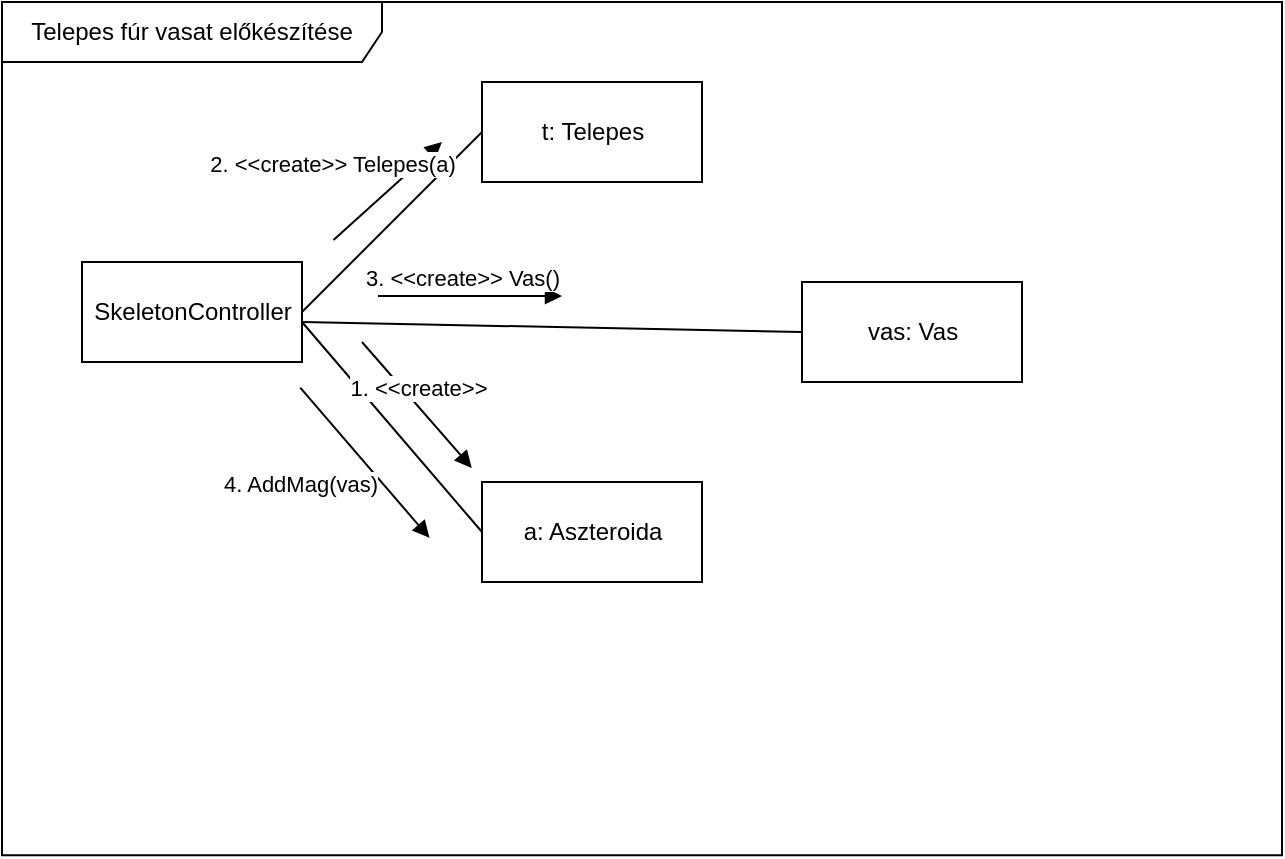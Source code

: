 <mxfile version="14.4.7" type="github" pages="4">
  <diagram name="vas" id="13e1069c-82ec-6db2-03f1-153e76fe0fe0">
    <mxGraphModel dx="1588" dy="530" grid="1" gridSize="10" guides="1" tooltips="1" connect="1" arrows="1" fold="1" page="1" pageScale="1" pageWidth="1100" pageHeight="850" background="#ffffff" math="0" shadow="0">
      <root>
        <mxCell id="0" />
        <mxCell id="1" parent="0" />
        <mxCell id="CrDE_HKF1igJwcs6KLZx-3" value="Telepes fúr vasat előkészítése" style="shape=umlFrame;whiteSpace=wrap;html=1;width=190;height=30;" vertex="1" parent="1">
          <mxGeometry x="110" y="210" width="640" height="426.67" as="geometry" />
        </mxCell>
        <mxCell id="CrDE_HKF1igJwcs6KLZx-2" value="SkeletonController" style="html=1;" vertex="1" parent="1">
          <mxGeometry x="150" y="340" width="110" height="50" as="geometry" />
        </mxCell>
        <mxCell id="CrDE_HKF1igJwcs6KLZx-4" value="t: Telepes" style="html=1;" vertex="1" parent="1">
          <mxGeometry x="350" y="250" width="110" height="50" as="geometry" />
        </mxCell>
        <mxCell id="CrDE_HKF1igJwcs6KLZx-5" value="a: Aszteroida" style="html=1;" vertex="1" parent="1">
          <mxGeometry x="350" y="450" width="110" height="50" as="geometry" />
        </mxCell>
        <mxCell id="CrDE_HKF1igJwcs6KLZx-6" value="vas: Vas" style="html=1;" vertex="1" parent="1">
          <mxGeometry x="510" y="350" width="110" height="50" as="geometry" />
        </mxCell>
        <mxCell id="CrDE_HKF1igJwcs6KLZx-9" value="" style="endArrow=none;html=1;exitX=1;exitY=0.5;exitDx=0;exitDy=0;entryX=0;entryY=0.5;entryDx=0;entryDy=0;" edge="1" parent="1" source="CrDE_HKF1igJwcs6KLZx-2" target="CrDE_HKF1igJwcs6KLZx-4">
          <mxGeometry width="50" height="50" relative="1" as="geometry">
            <mxPoint x="490" y="420" as="sourcePoint" />
            <mxPoint x="540" y="370" as="targetPoint" />
          </mxGeometry>
        </mxCell>
        <mxCell id="CrDE_HKF1igJwcs6KLZx-10" value="2. &amp;lt;&amp;lt;create&amp;gt;&amp;gt; Telepes(a)" style="html=1;verticalAlign=bottom;endArrow=block;exitX=0.259;exitY=0.279;exitDx=0;exitDy=0;exitPerimeter=0;" edge="1" parent="1" source="CrDE_HKF1igJwcs6KLZx-3">
          <mxGeometry x="-0.467" y="22" width="80" relative="1" as="geometry">
            <mxPoint x="270" y="320" as="sourcePoint" />
            <mxPoint x="330" y="280" as="targetPoint" />
            <mxPoint as="offset" />
          </mxGeometry>
        </mxCell>
        <mxCell id="CrDE_HKF1igJwcs6KLZx-12" value="" style="endArrow=none;html=1;entryX=0;entryY=0.5;entryDx=0;entryDy=0;" edge="1" parent="1" target="CrDE_HKF1igJwcs6KLZx-5">
          <mxGeometry width="50" height="50" relative="1" as="geometry">
            <mxPoint x="260" y="370" as="sourcePoint" />
            <mxPoint x="600" y="390" as="targetPoint" />
          </mxGeometry>
        </mxCell>
        <mxCell id="CrDE_HKF1igJwcs6KLZx-15" value="1. &amp;lt;&amp;lt;create&amp;gt;&amp;gt;" style="html=1;verticalAlign=bottom;endArrow=block;entryX=0.367;entryY=0.546;entryDx=0;entryDy=0;entryPerimeter=0;" edge="1" parent="1" target="CrDE_HKF1igJwcs6KLZx-3">
          <mxGeometry width="80" relative="1" as="geometry">
            <mxPoint x="290" y="380" as="sourcePoint" />
            <mxPoint x="370" y="380" as="targetPoint" />
            <mxPoint as="offset" />
          </mxGeometry>
        </mxCell>
        <mxCell id="CrDE_HKF1igJwcs6KLZx-20" value="" style="endArrow=none;html=1;entryX=0;entryY=0.5;entryDx=0;entryDy=0;" edge="1" parent="1" target="CrDE_HKF1igJwcs6KLZx-6">
          <mxGeometry width="50" height="50" relative="1" as="geometry">
            <mxPoint x="260" y="370" as="sourcePoint" />
            <mxPoint x="500" y="410" as="targetPoint" />
          </mxGeometry>
        </mxCell>
        <mxCell id="CrDE_HKF1igJwcs6KLZx-21" value="3. &amp;lt;&amp;lt;create&amp;gt;&amp;gt; Vas()" style="html=1;verticalAlign=bottom;endArrow=block;" edge="1" parent="1">
          <mxGeometry x="-0.087" width="80" relative="1" as="geometry">
            <mxPoint x="298" y="357" as="sourcePoint" />
            <mxPoint x="390" y="357" as="targetPoint" />
            <mxPoint as="offset" />
          </mxGeometry>
        </mxCell>
        <mxCell id="CrDE_HKF1igJwcs6KLZx-23" value="4. AddMag(vas)" style="html=1;verticalAlign=bottom;endArrow=block;exitX=0.233;exitY=0.452;exitDx=0;exitDy=0;exitPerimeter=0;entryX=0.334;entryY=0.628;entryDx=0;entryDy=0;entryPerimeter=0;" edge="1" parent="1" source="CrDE_HKF1igJwcs6KLZx-3" target="CrDE_HKF1igJwcs6KLZx-3">
          <mxGeometry x="-0.126" y="-37" width="80" relative="1" as="geometry">
            <mxPoint x="490" y="380" as="sourcePoint" />
            <mxPoint x="560" y="330" as="targetPoint" />
            <mxPoint as="offset" />
          </mxGeometry>
        </mxCell>
      </root>
    </mxGraphModel>
  </diagram>
  <diagram id="hEZUABEg-rENolsBnNcB" name="vizjeg">
    <mxGraphModel dx="1315" dy="439" grid="1" gridSize="10" guides="1" tooltips="1" connect="1" arrows="1" fold="1" page="1" pageScale="1" pageWidth="1169" pageHeight="827" math="0" shadow="0">
      <root>
        <mxCell id="dut3-IT22sQD79QXI1fX-0" />
        <mxCell id="dut3-IT22sQD79QXI1fX-1" parent="dut3-IT22sQD79QXI1fX-0" />
        <mxCell id="-9ideDR4PiwxzPZpXDLq-0" value="Telepes fúr vizjeget előkészítése" style="shape=umlFrame;whiteSpace=wrap;html=1;width=190;height=30;" vertex="1" parent="dut3-IT22sQD79QXI1fX-1">
          <mxGeometry x="110" y="210" width="640" height="426.67" as="geometry" />
        </mxCell>
        <mxCell id="-9ideDR4PiwxzPZpXDLq-1" value="SkeletonController" style="html=1;" vertex="1" parent="dut3-IT22sQD79QXI1fX-1">
          <mxGeometry x="150" y="340" width="110" height="50" as="geometry" />
        </mxCell>
        <mxCell id="-9ideDR4PiwxzPZpXDLq-2" value="t: Telepes" style="html=1;" vertex="1" parent="dut3-IT22sQD79QXI1fX-1">
          <mxGeometry x="350" y="250" width="110" height="50" as="geometry" />
        </mxCell>
        <mxCell id="-9ideDR4PiwxzPZpXDLq-3" value="a: Aszteroida" style="html=1;" vertex="1" parent="dut3-IT22sQD79QXI1fX-1">
          <mxGeometry x="350" y="450" width="110" height="50" as="geometry" />
        </mxCell>
        <mxCell id="-9ideDR4PiwxzPZpXDLq-4" value="v: Vizjeg" style="html=1;" vertex="1" parent="dut3-IT22sQD79QXI1fX-1">
          <mxGeometry x="510" y="350" width="110" height="50" as="geometry" />
        </mxCell>
        <mxCell id="-9ideDR4PiwxzPZpXDLq-5" value="" style="endArrow=none;html=1;exitX=1;exitY=0.5;exitDx=0;exitDy=0;entryX=0;entryY=0.5;entryDx=0;entryDy=0;" edge="1" parent="dut3-IT22sQD79QXI1fX-1" source="-9ideDR4PiwxzPZpXDLq-1" target="-9ideDR4PiwxzPZpXDLq-2">
          <mxGeometry width="50" height="50" relative="1" as="geometry">
            <mxPoint x="490" y="420" as="sourcePoint" />
            <mxPoint x="540" y="370" as="targetPoint" />
          </mxGeometry>
        </mxCell>
        <mxCell id="-9ideDR4PiwxzPZpXDLq-6" value="2. &amp;lt;&amp;lt;create&amp;gt;&amp;gt; Telepes(a)" style="html=1;verticalAlign=bottom;endArrow=block;exitX=0.259;exitY=0.279;exitDx=0;exitDy=0;exitPerimeter=0;" edge="1" parent="dut3-IT22sQD79QXI1fX-1" source="-9ideDR4PiwxzPZpXDLq-0">
          <mxGeometry x="-0.467" y="22" width="80" relative="1" as="geometry">
            <mxPoint x="270" y="320" as="sourcePoint" />
            <mxPoint x="330" y="280" as="targetPoint" />
            <mxPoint as="offset" />
          </mxGeometry>
        </mxCell>
        <mxCell id="-9ideDR4PiwxzPZpXDLq-7" value="" style="endArrow=none;html=1;entryX=0;entryY=0.5;entryDx=0;entryDy=0;" edge="1" parent="dut3-IT22sQD79QXI1fX-1" target="-9ideDR4PiwxzPZpXDLq-3">
          <mxGeometry width="50" height="50" relative="1" as="geometry">
            <mxPoint x="260" y="370" as="sourcePoint" />
            <mxPoint x="600" y="390" as="targetPoint" />
          </mxGeometry>
        </mxCell>
        <mxCell id="-9ideDR4PiwxzPZpXDLq-8" value="1. &amp;lt;&amp;lt;create&amp;gt;&amp;gt;" style="html=1;verticalAlign=bottom;endArrow=block;entryX=0.367;entryY=0.546;entryDx=0;entryDy=0;entryPerimeter=0;" edge="1" parent="dut3-IT22sQD79QXI1fX-1" target="-9ideDR4PiwxzPZpXDLq-0">
          <mxGeometry width="80" relative="1" as="geometry">
            <mxPoint x="290" y="380" as="sourcePoint" />
            <mxPoint x="370" y="380" as="targetPoint" />
            <mxPoint as="offset" />
          </mxGeometry>
        </mxCell>
        <mxCell id="-9ideDR4PiwxzPZpXDLq-9" value="" style="endArrow=none;html=1;entryX=0.5;entryY=1;entryDx=0;entryDy=0;" edge="1" parent="dut3-IT22sQD79QXI1fX-1" source="-9ideDR4PiwxzPZpXDLq-3" target="-9ideDR4PiwxzPZpXDLq-2">
          <mxGeometry width="50" height="50" relative="1" as="geometry">
            <mxPoint x="450" y="460" as="sourcePoint" />
            <mxPoint x="500" y="410" as="targetPoint" />
          </mxGeometry>
        </mxCell>
        <mxCell id="-9ideDR4PiwxzPZpXDLq-10" value="" style="endArrow=none;html=1;entryX=0;entryY=0.5;entryDx=0;entryDy=0;" edge="1" parent="dut3-IT22sQD79QXI1fX-1" target="-9ideDR4PiwxzPZpXDLq-4">
          <mxGeometry width="50" height="50" relative="1" as="geometry">
            <mxPoint x="260" y="370" as="sourcePoint" />
            <mxPoint x="500" y="410" as="targetPoint" />
          </mxGeometry>
        </mxCell>
        <mxCell id="-9ideDR4PiwxzPZpXDLq-11" value="3. &amp;lt;&amp;lt;create&amp;gt;&amp;gt; Vizjeg()" style="html=1;verticalAlign=bottom;endArrow=block;" edge="1" parent="dut3-IT22sQD79QXI1fX-1">
          <mxGeometry x="-0.087" width="80" relative="1" as="geometry">
            <mxPoint x="298" y="357" as="sourcePoint" />
            <mxPoint x="390" y="357" as="targetPoint" />
            <mxPoint as="offset" />
          </mxGeometry>
        </mxCell>
        <mxCell id="-9ideDR4PiwxzPZpXDLq-12" value="" style="endArrow=none;html=1;exitX=1;exitY=0.5;exitDx=0;exitDy=0;entryX=0.5;entryY=1;entryDx=0;entryDy=0;" edge="1" parent="dut3-IT22sQD79QXI1fX-1" source="-9ideDR4PiwxzPZpXDLq-3" target="-9ideDR4PiwxzPZpXDLq-4">
          <mxGeometry width="50" height="50" relative="1" as="geometry">
            <mxPoint x="430" y="450" as="sourcePoint" />
            <mxPoint x="480" y="400" as="targetPoint" />
          </mxGeometry>
        </mxCell>
        <mxCell id="-9ideDR4PiwxzPZpXDLq-13" value="4. AddMag(v)" style="html=1;verticalAlign=bottom;endArrow=block;exitX=0.62;exitY=0.469;exitDx=0;exitDy=0;exitPerimeter=0;entryX=0.575;entryY=0.555;entryDx=0;entryDy=0;entryPerimeter=0;" edge="1" parent="dut3-IT22sQD79QXI1fX-1" source="-9ideDR4PiwxzPZpXDLq-0" target="-9ideDR4PiwxzPZpXDLq-0">
          <mxGeometry x="0.433" y="-10" width="80" relative="1" as="geometry">
            <mxPoint x="490" y="380" as="sourcePoint" />
            <mxPoint x="560" y="330" as="targetPoint" />
            <mxPoint as="offset" />
          </mxGeometry>
        </mxCell>
      </root>
    </mxGraphModel>
  </diagram>
  <diagram id="FYv3MKCWL-qNgH1D19am" name="urán">
    <mxGraphModel dx="2708" dy="905" grid="1" gridSize="10" guides="1" tooltips="1" connect="1" arrows="1" fold="1" page="1" pageScale="1" pageWidth="1169" pageHeight="827" math="0" shadow="0">
      <root>
        <mxCell id="UbUVf3tUZVyKWVPY-kLq-0" />
        <mxCell id="UbUVf3tUZVyKWVPY-kLq-1" parent="UbUVf3tUZVyKWVPY-kLq-0" />
        <mxCell id="3x8LCc4OhnEzoVDtnm9v-0" value="Telepes fúr uránt előkészítése" style="shape=umlFrame;whiteSpace=wrap;html=1;width=190;height=30;" vertex="1" parent="UbUVf3tUZVyKWVPY-kLq-1">
          <mxGeometry x="110" y="90" width="640" height="710" as="geometry" />
        </mxCell>
        <mxCell id="3x8LCc4OhnEzoVDtnm9v-1" value="SkeletonController" style="html=1;" vertex="1" parent="UbUVf3tUZVyKWVPY-kLq-1">
          <mxGeometry x="130" y="340" width="110" height="50" as="geometry" />
        </mxCell>
        <mxCell id="3x8LCc4OhnEzoVDtnm9v-2" value="t: Telepes" style="html=1;" vertex="1" parent="UbUVf3tUZVyKWVPY-kLq-1">
          <mxGeometry x="380" y="260" width="110" height="50" as="geometry" />
        </mxCell>
        <mxCell id="3x8LCc4OhnEzoVDtnm9v-3" value="a: Aszteroida" style="html=1;" vertex="1" parent="UbUVf3tUZVyKWVPY-kLq-1">
          <mxGeometry x="460" y="450" width="110" height="50" as="geometry" />
        </mxCell>
        <mxCell id="3x8LCc4OhnEzoVDtnm9v-4" value="u: Uran" style="html=1;" vertex="1" parent="UbUVf3tUZVyKWVPY-kLq-1">
          <mxGeometry x="630" y="350" width="110" height="50" as="geometry" />
        </mxCell>
        <mxCell id="3x8LCc4OhnEzoVDtnm9v-5" value="" style="endArrow=none;html=1;exitX=1;exitY=0.5;exitDx=0;exitDy=0;entryX=0;entryY=0.5;entryDx=0;entryDy=0;" edge="1" parent="UbUVf3tUZVyKWVPY-kLq-1" source="3x8LCc4OhnEzoVDtnm9v-1" target="3x8LCc4OhnEzoVDtnm9v-2">
          <mxGeometry width="50" height="50" relative="1" as="geometry">
            <mxPoint x="490" y="420" as="sourcePoint" />
            <mxPoint x="540" y="370" as="targetPoint" />
          </mxGeometry>
        </mxCell>
        <mxCell id="3x8LCc4OhnEzoVDtnm9v-6" value="2. &amp;lt;&amp;lt;create&amp;gt;&amp;gt; Telepes(a)" style="html=1;verticalAlign=bottom;endArrow=block;entryX=0.405;entryY=0.304;entryDx=0;entryDy=0;entryPerimeter=0;exitX=0.291;exitY=0.362;exitDx=0;exitDy=0;exitPerimeter=0;" edge="1" parent="UbUVf3tUZVyKWVPY-kLq-1" source="3x8LCc4OhnEzoVDtnm9v-0" target="3x8LCc4OhnEzoVDtnm9v-0">
          <mxGeometry x="-0.216" y="-10" width="80" relative="1" as="geometry">
            <mxPoint x="270" y="330" as="sourcePoint" />
            <mxPoint x="330" y="280" as="targetPoint" />
            <mxPoint as="offset" />
          </mxGeometry>
        </mxCell>
        <mxCell id="3x8LCc4OhnEzoVDtnm9v-7" value="" style="endArrow=none;html=1;entryX=0;entryY=0.5;entryDx=0;entryDy=0;" edge="1" parent="UbUVf3tUZVyKWVPY-kLq-1" target="3x8LCc4OhnEzoVDtnm9v-3">
          <mxGeometry width="50" height="50" relative="1" as="geometry">
            <mxPoint x="240" y="370" as="sourcePoint" />
            <mxPoint x="600" y="390" as="targetPoint" />
          </mxGeometry>
        </mxCell>
        <mxCell id="3x8LCc4OhnEzoVDtnm9v-8" value="1. &amp;lt;&amp;lt;create&amp;gt;&amp;gt;" style="html=1;verticalAlign=bottom;endArrow=block;exitX=0.259;exitY=0.421;exitDx=0;exitDy=0;exitPerimeter=0;" edge="1" parent="UbUVf3tUZVyKWVPY-kLq-1" source="3x8LCc4OhnEzoVDtnm9v-0">
          <mxGeometry width="80" relative="1" as="geometry">
            <mxPoint x="290" y="380" as="sourcePoint" />
            <mxPoint x="345" y="450" as="targetPoint" />
            <mxPoint as="offset" />
          </mxGeometry>
        </mxCell>
        <mxCell id="3x8LCc4OhnEzoVDtnm9v-9" value="" style="endArrow=none;html=1;entryX=0.5;entryY=1;entryDx=0;entryDy=0;" edge="1" parent="UbUVf3tUZVyKWVPY-kLq-1" source="3x8LCc4OhnEzoVDtnm9v-3" target="3x8LCc4OhnEzoVDtnm9v-2">
          <mxGeometry width="50" height="50" relative="1" as="geometry">
            <mxPoint x="450" y="460" as="sourcePoint" />
            <mxPoint x="500" y="410" as="targetPoint" />
          </mxGeometry>
        </mxCell>
        <mxCell id="3x8LCc4OhnEzoVDtnm9v-10" value="" style="endArrow=none;html=1;entryX=0;entryY=0.5;entryDx=0;entryDy=0;" edge="1" parent="UbUVf3tUZVyKWVPY-kLq-1" target="3x8LCc4OhnEzoVDtnm9v-4">
          <mxGeometry width="50" height="50" relative="1" as="geometry">
            <mxPoint x="240" y="370" as="sourcePoint" />
            <mxPoint x="500" y="410" as="targetPoint" />
          </mxGeometry>
        </mxCell>
        <mxCell id="3x8LCc4OhnEzoVDtnm9v-11" value="3. &amp;lt;&amp;lt;create&amp;gt;&amp;gt; Uran(a)" style="html=1;verticalAlign=bottom;endArrow=block;exitX=0.319;exitY=0.41;exitDx=0;exitDy=0;exitPerimeter=0;" edge="1" parent="UbUVf3tUZVyKWVPY-kLq-1" source="3x8LCc4OhnEzoVDtnm9v-0">
          <mxGeometry x="0.264" y="-19" width="80" relative="1" as="geometry">
            <mxPoint x="480" y="359" as="sourcePoint" />
            <mxPoint x="450" y="381" as="targetPoint" />
            <mxPoint as="offset" />
          </mxGeometry>
        </mxCell>
        <mxCell id="3x8LCc4OhnEzoVDtnm9v-12" value="" style="endArrow=none;html=1;exitX=1;exitY=0.5;exitDx=0;exitDy=0;entryX=0.5;entryY=1;entryDx=0;entryDy=0;" edge="1" parent="UbUVf3tUZVyKWVPY-kLq-1" source="3x8LCc4OhnEzoVDtnm9v-3" target="3x8LCc4OhnEzoVDtnm9v-4">
          <mxGeometry width="50" height="50" relative="1" as="geometry">
            <mxPoint x="430" y="450" as="sourcePoint" />
            <mxPoint x="480" y="400" as="targetPoint" />
          </mxGeometry>
        </mxCell>
        <mxCell id="3x8LCc4OhnEzoVDtnm9v-13" value="4. AddMag(u)" style="html=1;verticalAlign=bottom;endArrow=block;entryX=0.727;entryY=0.492;entryDx=0;entryDy=0;entryPerimeter=0;exitX=0.784;exitY=0.446;exitDx=0;exitDy=0;exitPerimeter=0;" edge="1" parent="UbUVf3tUZVyKWVPY-kLq-1" source="3x8LCc4OhnEzoVDtnm9v-0" target="3x8LCc4OhnEzoVDtnm9v-0">
          <mxGeometry x="-0.006" y="10" width="80" relative="1" as="geometry">
            <mxPoint x="512" y="410" as="sourcePoint" />
            <mxPoint x="560" y="330" as="targetPoint" />
            <mxPoint x="-1" as="offset" />
          </mxGeometry>
        </mxCell>
        <mxCell id="-1Ek3PY9c8zeZ4KFaAeM-0" value="r: Robot" style="html=1;" vertex="1" parent="UbUVf3tUZVyKWVPY-kLq-1">
          <mxGeometry x="470" y="120" width="110" height="50" as="geometry" />
        </mxCell>
        <mxCell id="-1Ek3PY9c8zeZ4KFaAeM-1" value="szomsz1: Aszteroida" style="rounded=0;whiteSpace=wrap;html=1;" vertex="1" parent="UbUVf3tUZVyKWVPY-kLq-1">
          <mxGeometry x="340" y="540" width="120" height="60" as="geometry" />
        </mxCell>
        <mxCell id="-1Ek3PY9c8zeZ4KFaAeM-2" value="szomsz2: Teleportkapu" style="rounded=0;whiteSpace=wrap;html=1;" vertex="1" parent="UbUVf3tUZVyKWVPY-kLq-1">
          <mxGeometry x="330" y="690" width="120" height="60" as="geometry" />
        </mxCell>
        <mxCell id="-1Ek3PY9c8zeZ4KFaAeM-3" value="" style="endArrow=none;html=1;entryX=0;entryY=0.5;entryDx=0;entryDy=0;exitX=1;exitY=0.5;exitDx=0;exitDy=0;" edge="1" parent="UbUVf3tUZVyKWVPY-kLq-1" source="3x8LCc4OhnEzoVDtnm9v-1" target="-1Ek3PY9c8zeZ4KFaAeM-1">
          <mxGeometry width="50" height="50" relative="1" as="geometry">
            <mxPoint x="260" y="370" as="sourcePoint" />
            <mxPoint x="540" y="460" as="targetPoint" />
          </mxGeometry>
        </mxCell>
        <mxCell id="-1Ek3PY9c8zeZ4KFaAeM-4" value="" style="endArrow=none;html=1;exitX=1;exitY=0.5;exitDx=0;exitDy=0;entryX=0;entryY=0.75;entryDx=0;entryDy=0;" edge="1" parent="UbUVf3tUZVyKWVPY-kLq-1" source="3x8LCc4OhnEzoVDtnm9v-1" target="-1Ek3PY9c8zeZ4KFaAeM-2">
          <mxGeometry width="50" height="50" relative="1" as="geometry">
            <mxPoint x="490" y="510" as="sourcePoint" />
            <mxPoint x="540" y="460" as="targetPoint" />
          </mxGeometry>
        </mxCell>
        <mxCell id="-1Ek3PY9c8zeZ4KFaAeM-5" value="6. &amp;lt;&amp;lt;create&amp;gt;&amp;gt;" style="html=1;verticalAlign=bottom;endArrow=block;entryX=0.348;entryY=0.607;entryDx=0;entryDy=0;entryPerimeter=0;" edge="1" parent="UbUVf3tUZVyKWVPY-kLq-1" target="3x8LCc4OhnEzoVDtnm9v-0">
          <mxGeometry width="80" relative="1" as="geometry">
            <mxPoint x="290" y="450.0" as="sourcePoint" />
            <mxPoint x="345" y="520" as="targetPoint" />
            <mxPoint as="offset" />
          </mxGeometry>
        </mxCell>
        <mxCell id="-1Ek3PY9c8zeZ4KFaAeM-6" value="7. &amp;lt;&amp;lt;create&amp;gt;&amp;gt;" style="html=1;verticalAlign=bottom;endArrow=block;entryX=0.269;entryY=0.706;entryDx=0;entryDy=0;entryPerimeter=0;" edge="1" parent="UbUVf3tUZVyKWVPY-kLq-1" target="3x8LCc4OhnEzoVDtnm9v-0">
          <mxGeometry x="-0.217" y="-34" width="80" relative="1" as="geometry">
            <mxPoint x="250" y="490" as="sourcePoint" />
            <mxPoint x="305" y="560" as="targetPoint" />
            <mxPoint as="offset" />
          </mxGeometry>
        </mxCell>
        <mxCell id="-1Ek3PY9c8zeZ4KFaAeM-7" value="" style="endArrow=none;html=1;exitX=1;exitY=0.5;exitDx=0;exitDy=0;entryX=0;entryY=0.25;entryDx=0;entryDy=0;" edge="1" parent="UbUVf3tUZVyKWVPY-kLq-1" source="3x8LCc4OhnEzoVDtnm9v-1" target="-1Ek3PY9c8zeZ4KFaAeM-0">
          <mxGeometry width="50" height="50" relative="1" as="geometry">
            <mxPoint x="440" y="460" as="sourcePoint" />
            <mxPoint x="490" y="410" as="targetPoint" />
          </mxGeometry>
        </mxCell>
        <mxCell id="-1Ek3PY9c8zeZ4KFaAeM-8" value="5. &amp;lt;&amp;lt;create&amp;gt;&amp;gt; Robot(a)" style="html=1;verticalAlign=bottom;endArrow=block;exitX=0.348;exitY=0.2;exitDx=0;exitDy=0;exitPerimeter=0;entryX=0.489;entryY=0.086;entryDx=0;entryDy=0;entryPerimeter=0;" edge="1" parent="UbUVf3tUZVyKWVPY-kLq-1" source="3x8LCc4OhnEzoVDtnm9v-0" target="3x8LCc4OhnEzoVDtnm9v-0">
          <mxGeometry x="-0.467" y="22" width="80" relative="1" as="geometry">
            <mxPoint x="280" y="340" as="sourcePoint" />
            <mxPoint x="340" y="290" as="targetPoint" />
            <mxPoint as="offset" />
          </mxGeometry>
        </mxCell>
        <mxCell id="-1Ek3PY9c8zeZ4KFaAeM-10" value="" style="endArrow=none;html=1;entryX=0.5;entryY=1;entryDx=0;entryDy=0;exitX=0.6;exitY=-0.04;exitDx=0;exitDy=0;exitPerimeter=0;" edge="1" parent="UbUVf3tUZVyKWVPY-kLq-1" source="3x8LCc4OhnEzoVDtnm9v-3" target="-1Ek3PY9c8zeZ4KFaAeM-0">
          <mxGeometry width="50" height="50" relative="1" as="geometry">
            <mxPoint x="440" y="460" as="sourcePoint" />
            <mxPoint x="490" y="410" as="targetPoint" />
          </mxGeometry>
        </mxCell>
        <mxCell id="-1Ek3PY9c8zeZ4KFaAeM-11" value="" style="endArrow=none;html=1;exitX=0.5;exitY=0;exitDx=0;exitDy=0;entryX=0.25;entryY=1;entryDx=0;entryDy=0;" edge="1" parent="UbUVf3tUZVyKWVPY-kLq-1" source="-1Ek3PY9c8zeZ4KFaAeM-1" target="3x8LCc4OhnEzoVDtnm9v-3">
          <mxGeometry width="50" height="50" relative="1" as="geometry">
            <mxPoint x="440" y="460" as="sourcePoint" />
            <mxPoint x="490" y="410" as="targetPoint" />
          </mxGeometry>
        </mxCell>
        <mxCell id="-1Ek3PY9c8zeZ4KFaAeM-12" value="" style="endArrow=none;html=1;exitX=1;exitY=0.5;exitDx=0;exitDy=0;entryX=0.5;entryY=1;entryDx=0;entryDy=0;" edge="1" parent="UbUVf3tUZVyKWVPY-kLq-1" source="-1Ek3PY9c8zeZ4KFaAeM-2" target="3x8LCc4OhnEzoVDtnm9v-3">
          <mxGeometry width="50" height="50" relative="1" as="geometry">
            <mxPoint x="440" y="460" as="sourcePoint" />
            <mxPoint x="490" y="410" as="targetPoint" />
          </mxGeometry>
        </mxCell>
        <mxCell id="-1Ek3PY9c8zeZ4KFaAeM-13" value="" style="endArrow=classic;html=1;entryX=0.522;entryY=0.572;entryDx=0;entryDy=0;entryPerimeter=0;" edge="1" parent="UbUVf3tUZVyKWVPY-kLq-1" target="3x8LCc4OhnEzoVDtnm9v-0">
          <mxGeometry width="50" height="50" relative="1" as="geometry">
            <mxPoint x="380" y="530" as="sourcePoint" />
            <mxPoint x="430" y="480" as="targetPoint" />
          </mxGeometry>
        </mxCell>
        <mxCell id="-1Ek3PY9c8zeZ4KFaAeM-14" value="&lt;font style=&quot;font-size: 10px&quot;&gt;7. AddSzomszed(somsz1)&amp;nbsp;&lt;/font&gt;" style="edgeLabel;html=1;align=center;verticalAlign=middle;resizable=0;points=[];rotation=-30;" vertex="1" connectable="0" parent="-1Ek3PY9c8zeZ4KFaAeM-13">
          <mxGeometry x="-0.369" y="3" relative="1" as="geometry">
            <mxPoint x="1.28" y="-16.71" as="offset" />
          </mxGeometry>
        </mxCell>
        <mxCell id="-1Ek3PY9c8zeZ4KFaAeM-15" value="" style="endArrow=classic;html=1;entryX=0.53;entryY=0.625;entryDx=0;entryDy=0;entryPerimeter=0;exitX=0.602;exitY=0.593;exitDx=0;exitDy=0;exitPerimeter=0;" edge="1" parent="UbUVf3tUZVyKWVPY-kLq-1" source="3x8LCc4OhnEzoVDtnm9v-0" target="3x8LCc4OhnEzoVDtnm9v-0">
          <mxGeometry width="50" height="50" relative="1" as="geometry">
            <mxPoint x="390" y="540" as="sourcePoint" />
            <mxPoint x="454.08" y="506.12" as="targetPoint" />
          </mxGeometry>
        </mxCell>
        <mxCell id="-1Ek3PY9c8zeZ4KFaAeM-16" value="&lt;font style=&quot;font-size: 6px&quot;&gt;8. AddSzomszed(a)&amp;nbsp;&lt;/font&gt;" style="edgeLabel;html=1;align=center;verticalAlign=middle;resizable=0;points=[];rotation=-30;" vertex="1" connectable="0" parent="-1Ek3PY9c8zeZ4KFaAeM-15">
          <mxGeometry x="-0.369" y="3" relative="1" as="geometry">
            <mxPoint x="8.24" y="8.96" as="offset" />
          </mxGeometry>
        </mxCell>
        <mxCell id="-1Ek3PY9c8zeZ4KFaAeM-17" value="" style="endArrow=classic;html=1;entryX=0.603;entryY=0.646;entryDx=0;entryDy=0;entryPerimeter=0;exitX=0.548;exitY=0.793;exitDx=0;exitDy=0;exitPerimeter=0;" edge="1" parent="UbUVf3tUZVyKWVPY-kLq-1" source="3x8LCc4OhnEzoVDtnm9v-0" target="3x8LCc4OhnEzoVDtnm9v-0">
          <mxGeometry width="50" height="50" relative="1" as="geometry">
            <mxPoint x="454.16" y="648.06" as="sourcePoint" />
            <mxPoint x="490.0" y="547.95" as="targetPoint" />
          </mxGeometry>
        </mxCell>
        <mxCell id="-1Ek3PY9c8zeZ4KFaAeM-18" value="&lt;font style=&quot;font-size: 10px&quot;&gt;9. AddSzomszed(somsz2)&amp;nbsp;&lt;/font&gt;" style="edgeLabel;html=1;align=center;verticalAlign=middle;resizable=0;points=[];rotation=-70;" vertex="1" connectable="0" parent="-1Ek3PY9c8zeZ4KFaAeM-17">
          <mxGeometry x="-0.369" y="3" relative="1" as="geometry">
            <mxPoint x="-2.68" y="-15.35" as="offset" />
          </mxGeometry>
        </mxCell>
        <mxCell id="-1Ek3PY9c8zeZ4KFaAeM-19" value="" style="endArrow=classic;html=1;entryX=0.6;entryY=0.821;entryDx=0;entryDy=0;entryPerimeter=0;exitX=0.642;exitY=0.651;exitDx=0;exitDy=0;exitPerimeter=0;" edge="1" parent="UbUVf3tUZVyKWVPY-kLq-1" source="3x8LCc4OhnEzoVDtnm9v-0" target="3x8LCc4OhnEzoVDtnm9v-0">
          <mxGeometry width="50" height="50" relative="1" as="geometry">
            <mxPoint x="505.28" y="521.03" as="sourcePoint" />
            <mxPoint x="459.2" y="543.75" as="targetPoint" />
          </mxGeometry>
        </mxCell>
        <mxCell id="-1Ek3PY9c8zeZ4KFaAeM-20" value="&lt;font style=&quot;font-size: 10px&quot;&gt;10. setSajatAszteroida(a)&amp;nbsp;&lt;/font&gt;" style="edgeLabel;html=1;align=center;verticalAlign=middle;resizable=0;points=[];rotation=-75;" vertex="1" connectable="0" parent="-1Ek3PY9c8zeZ4KFaAeM-19">
          <mxGeometry x="-0.369" y="3" relative="1" as="geometry">
            <mxPoint x="14.67" y="19.07" as="offset" />
          </mxGeometry>
        </mxCell>
      </root>
    </mxGraphModel>
  </diagram>
  <diagram id="BmQ1Z9EK_9peOjHOyLuW" name="Szen">
    <mxGraphModel dx="1022" dy="769" grid="1" gridSize="10" guides="1" tooltips="1" connect="1" arrows="1" fold="1" page="1" pageScale="1" pageWidth="1169" pageHeight="827" math="0" shadow="0">
      <root>
        <mxCell id="AmnGnBid-q8JzHSfb-IN-0" />
        <mxCell id="AmnGnBid-q8JzHSfb-IN-1" parent="AmnGnBid-q8JzHSfb-IN-0" />
        <mxCell id="AmnGnBid-q8JzHSfb-IN-2" value="Telepes fúr szenet előkészítése" style="shape=umlFrame;whiteSpace=wrap;html=1;width=190;height=30;" vertex="1" parent="AmnGnBid-q8JzHSfb-IN-1">
          <mxGeometry x="110" y="210" width="640" height="426.67" as="geometry" />
        </mxCell>
        <mxCell id="AmnGnBid-q8JzHSfb-IN-3" value="SkeletonController" style="html=1;" vertex="1" parent="AmnGnBid-q8JzHSfb-IN-1">
          <mxGeometry x="150" y="340" width="110" height="50" as="geometry" />
        </mxCell>
        <mxCell id="AmnGnBid-q8JzHSfb-IN-4" value="t: Telepes" style="html=1;" vertex="1" parent="AmnGnBid-q8JzHSfb-IN-1">
          <mxGeometry x="350" y="250" width="110" height="50" as="geometry" />
        </mxCell>
        <mxCell id="AmnGnBid-q8JzHSfb-IN-5" value="a: Aszteroida" style="html=1;" vertex="1" parent="AmnGnBid-q8JzHSfb-IN-1">
          <mxGeometry x="350" y="450" width="110" height="50" as="geometry" />
        </mxCell>
        <mxCell id="AmnGnBid-q8JzHSfb-IN-6" value="sz: Szen" style="html=1;" vertex="1" parent="AmnGnBid-q8JzHSfb-IN-1">
          <mxGeometry x="510" y="350" width="110" height="50" as="geometry" />
        </mxCell>
        <mxCell id="AmnGnBid-q8JzHSfb-IN-7" value="" style="endArrow=none;html=1;exitX=1;exitY=0.5;exitDx=0;exitDy=0;entryX=0;entryY=0.5;entryDx=0;entryDy=0;" edge="1" parent="AmnGnBid-q8JzHSfb-IN-1" source="AmnGnBid-q8JzHSfb-IN-3" target="AmnGnBid-q8JzHSfb-IN-4">
          <mxGeometry width="50" height="50" relative="1" as="geometry">
            <mxPoint x="490" y="420" as="sourcePoint" />
            <mxPoint x="540" y="370" as="targetPoint" />
          </mxGeometry>
        </mxCell>
        <mxCell id="AmnGnBid-q8JzHSfb-IN-8" value="2. &amp;lt;&amp;lt;create&amp;gt;&amp;gt; Telepes(a)" style="html=1;verticalAlign=bottom;endArrow=block;exitX=0.259;exitY=0.279;exitDx=0;exitDy=0;exitPerimeter=0;" edge="1" parent="AmnGnBid-q8JzHSfb-IN-1" source="AmnGnBid-q8JzHSfb-IN-2">
          <mxGeometry x="-0.467" y="22" width="80" relative="1" as="geometry">
            <mxPoint x="270" y="320" as="sourcePoint" />
            <mxPoint x="330" y="280" as="targetPoint" />
            <mxPoint as="offset" />
          </mxGeometry>
        </mxCell>
        <mxCell id="AmnGnBid-q8JzHSfb-IN-9" value="" style="endArrow=none;html=1;entryX=0;entryY=0.5;entryDx=0;entryDy=0;" edge="1" parent="AmnGnBid-q8JzHSfb-IN-1" target="AmnGnBid-q8JzHSfb-IN-5">
          <mxGeometry width="50" height="50" relative="1" as="geometry">
            <mxPoint x="260" y="370" as="sourcePoint" />
            <mxPoint x="600" y="390" as="targetPoint" />
          </mxGeometry>
        </mxCell>
        <mxCell id="AmnGnBid-q8JzHSfb-IN-10" value="1. &amp;lt;&amp;lt;create&amp;gt;&amp;gt;" style="html=1;verticalAlign=bottom;endArrow=block;entryX=0.367;entryY=0.546;entryDx=0;entryDy=0;entryPerimeter=0;" edge="1" parent="AmnGnBid-q8JzHSfb-IN-1" target="AmnGnBid-q8JzHSfb-IN-2">
          <mxGeometry width="80" relative="1" as="geometry">
            <mxPoint x="290" y="380" as="sourcePoint" />
            <mxPoint x="370" y="380" as="targetPoint" />
            <mxPoint as="offset" />
          </mxGeometry>
        </mxCell>
        <mxCell id="AmnGnBid-q8JzHSfb-IN-11" value="" style="endArrow=none;html=1;entryX=0.5;entryY=1;entryDx=0;entryDy=0;" edge="1" parent="AmnGnBid-q8JzHSfb-IN-1" source="AmnGnBid-q8JzHSfb-IN-5" target="AmnGnBid-q8JzHSfb-IN-4">
          <mxGeometry width="50" height="50" relative="1" as="geometry">
            <mxPoint x="450" y="460" as="sourcePoint" />
            <mxPoint x="500" y="410" as="targetPoint" />
          </mxGeometry>
        </mxCell>
        <mxCell id="AmnGnBid-q8JzHSfb-IN-12" value="" style="endArrow=none;html=1;entryX=0;entryY=0.5;entryDx=0;entryDy=0;" edge="1" parent="AmnGnBid-q8JzHSfb-IN-1" target="AmnGnBid-q8JzHSfb-IN-6">
          <mxGeometry width="50" height="50" relative="1" as="geometry">
            <mxPoint x="260" y="370" as="sourcePoint" />
            <mxPoint x="500" y="410" as="targetPoint" />
          </mxGeometry>
        </mxCell>
        <mxCell id="AmnGnBid-q8JzHSfb-IN-13" value="3. &amp;lt;&amp;lt;create&amp;gt;&amp;gt; Szen(a)" style="html=1;verticalAlign=bottom;endArrow=block;" edge="1" parent="AmnGnBid-q8JzHSfb-IN-1">
          <mxGeometry x="-0.087" width="80" relative="1" as="geometry">
            <mxPoint x="298" y="357" as="sourcePoint" />
            <mxPoint x="390" y="357" as="targetPoint" />
            <mxPoint as="offset" />
          </mxGeometry>
        </mxCell>
        <mxCell id="AmnGnBid-q8JzHSfb-IN-14" value="" style="endArrow=none;html=1;exitX=1;exitY=0.5;exitDx=0;exitDy=0;entryX=0.5;entryY=1;entryDx=0;entryDy=0;" edge="1" parent="AmnGnBid-q8JzHSfb-IN-1" source="AmnGnBid-q8JzHSfb-IN-5" target="AmnGnBid-q8JzHSfb-IN-6">
          <mxGeometry width="50" height="50" relative="1" as="geometry">
            <mxPoint x="430" y="450" as="sourcePoint" />
            <mxPoint x="480" y="400" as="targetPoint" />
          </mxGeometry>
        </mxCell>
        <mxCell id="AmnGnBid-q8JzHSfb-IN-15" value="4. AddMag(sz)" style="html=1;verticalAlign=bottom;endArrow=block;exitX=0.62;exitY=0.469;exitDx=0;exitDy=0;exitPerimeter=0;entryX=0.575;entryY=0.555;entryDx=0;entryDy=0;entryPerimeter=0;" edge="1" parent="AmnGnBid-q8JzHSfb-IN-1" source="AmnGnBid-q8JzHSfb-IN-2" target="AmnGnBid-q8JzHSfb-IN-2">
          <mxGeometry x="0.433" y="-10" width="80" relative="1" as="geometry">
            <mxPoint x="490" y="380" as="sourcePoint" />
            <mxPoint x="560" y="330" as="targetPoint" />
            <mxPoint as="offset" />
          </mxGeometry>
        </mxCell>
      </root>
    </mxGraphModel>
  </diagram>
</mxfile>
